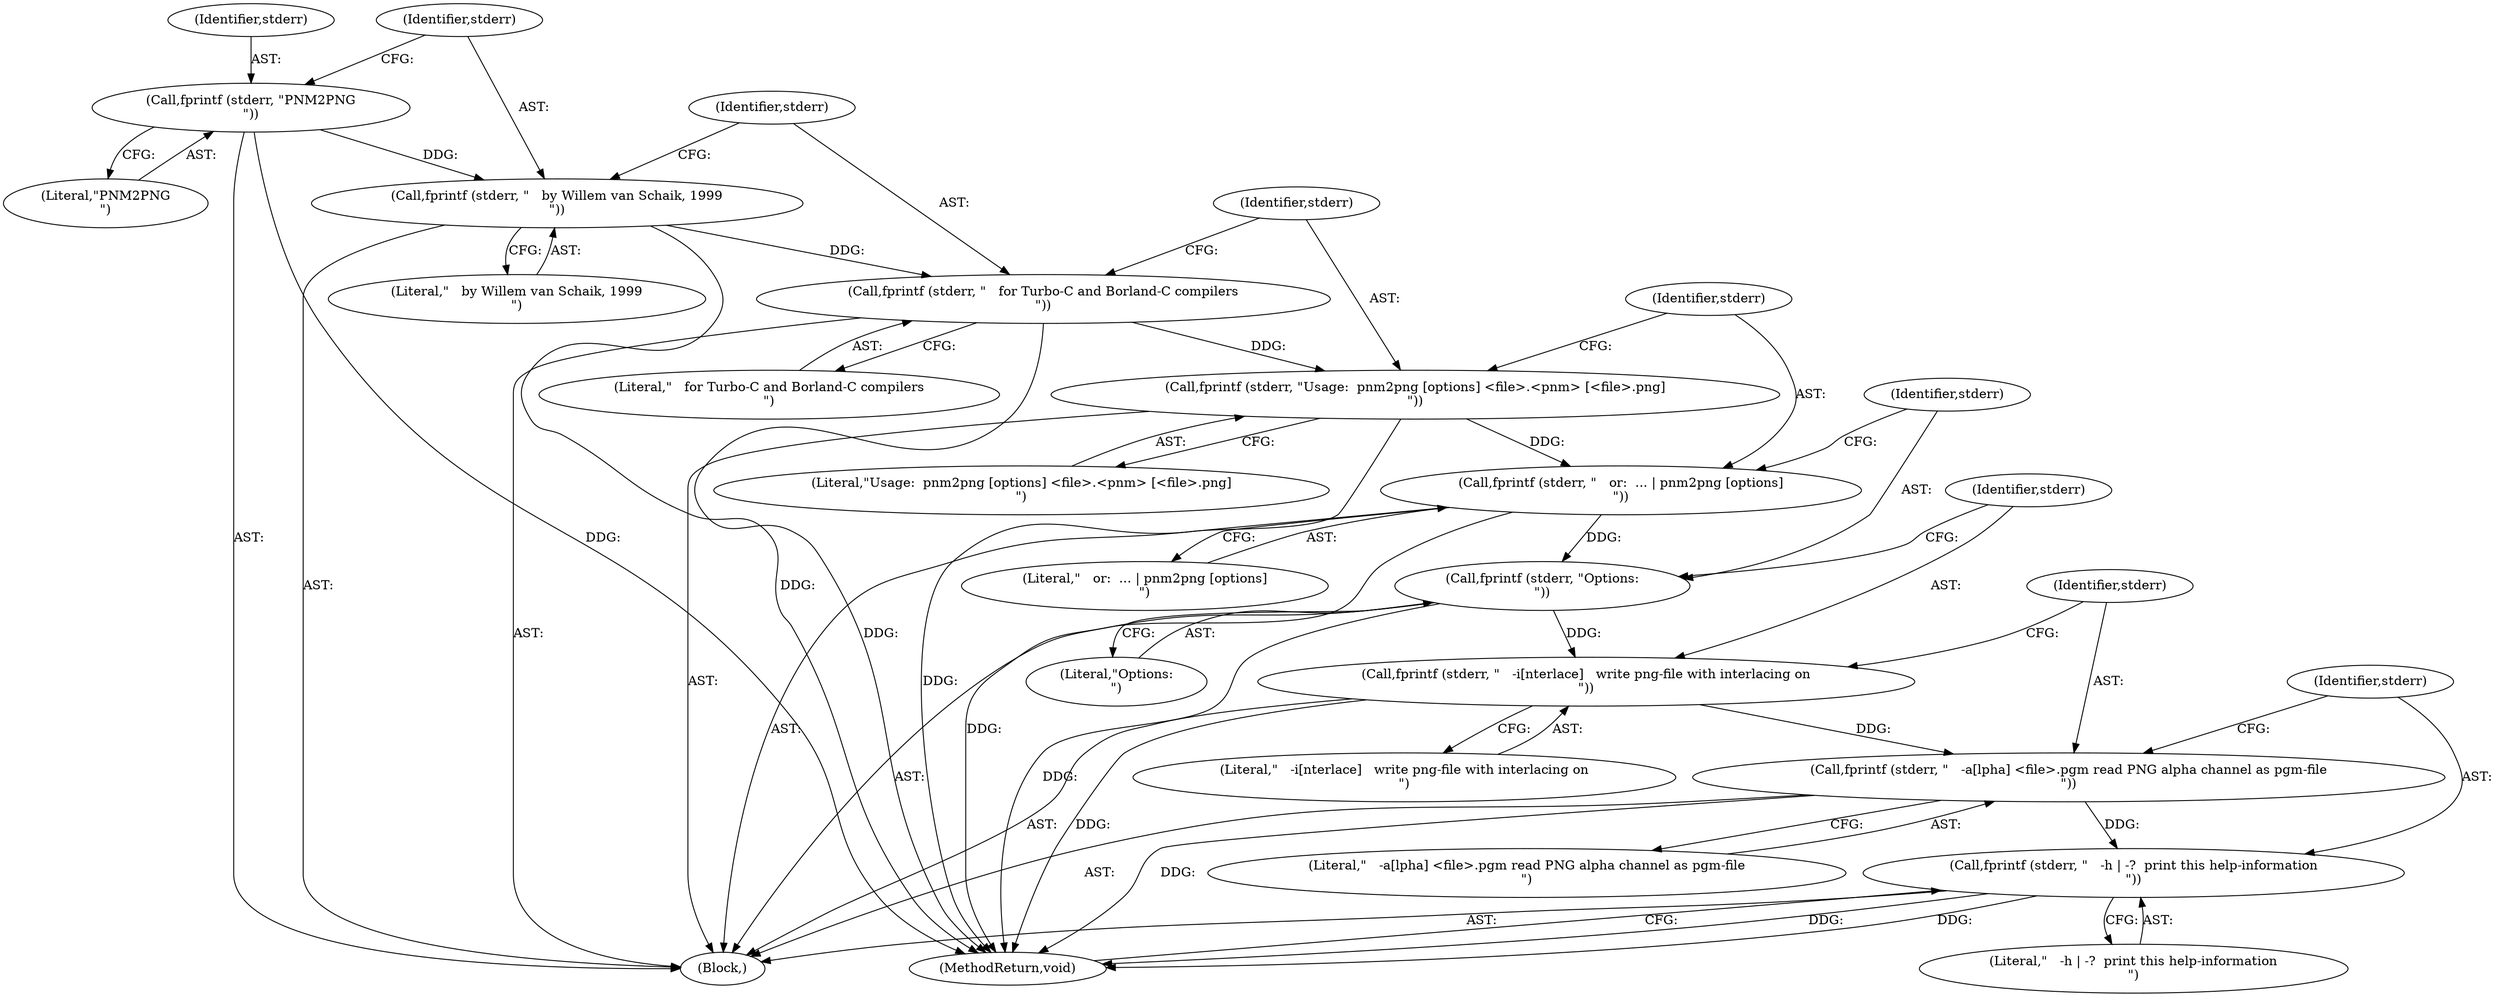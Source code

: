 digraph "1_Android_9d4853418ab2f754c2b63e091c29c5529b8b86ca_160@API" {
"1000114" [label="(Call,fprintf (stderr, \"   or:  ... | pnm2png [options]\n\"))"];
"1000111" [label="(Call,fprintf (stderr, \"Usage:  pnm2png [options] <file>.<pnm> [<file>.png]\n\"))"];
"1000108" [label="(Call,fprintf (stderr, \"   for Turbo-C and Borland-C compilers\n\"))"];
"1000105" [label="(Call,fprintf (stderr, \"   by Willem van Schaik, 1999\n\"))"];
"1000102" [label="(Call,fprintf (stderr, \"PNM2PNG\n\"))"];
"1000117" [label="(Call,fprintf (stderr, \"Options:\n\"))"];
"1000120" [label="(Call,fprintf (stderr, \"   -i[nterlace]   write png-file with interlacing on\n\"))"];
"1000123" [label="(Call,fprintf (stderr, \"   -a[lpha] <file>.pgm read PNG alpha channel as pgm-file\n\"))"];
"1000126" [label="(Call,fprintf (stderr, \"   -h | -?  print this help-information\n\"))"];
"1000101" [label="(Block,)"];
"1000117" [label="(Call,fprintf (stderr, \"Options:\n\"))"];
"1000119" [label="(Literal,\"Options:\n\")"];
"1000105" [label="(Call,fprintf (stderr, \"   by Willem van Schaik, 1999\n\"))"];
"1000110" [label="(Literal,\"   for Turbo-C and Borland-C compilers\n\")"];
"1000103" [label="(Identifier,stderr)"];
"1000108" [label="(Call,fprintf (stderr, \"   for Turbo-C and Borland-C compilers\n\"))"];
"1000115" [label="(Identifier,stderr)"];
"1000123" [label="(Call,fprintf (stderr, \"   -a[lpha] <file>.pgm read PNG alpha channel as pgm-file\n\"))"];
"1000118" [label="(Identifier,stderr)"];
"1000129" [label="(MethodReturn,void)"];
"1000113" [label="(Literal,\"Usage:  pnm2png [options] <file>.<pnm> [<file>.png]\n\")"];
"1000111" [label="(Call,fprintf (stderr, \"Usage:  pnm2png [options] <file>.<pnm> [<file>.png]\n\"))"];
"1000106" [label="(Identifier,stderr)"];
"1000112" [label="(Identifier,stderr)"];
"1000107" [label="(Literal,\"   by Willem van Schaik, 1999\n\")"];
"1000104" [label="(Literal,\"PNM2PNG\n\")"];
"1000122" [label="(Literal,\"   -i[nterlace]   write png-file with interlacing on\n\")"];
"1000128" [label="(Literal,\"   -h | -?  print this help-information\n\")"];
"1000126" [label="(Call,fprintf (stderr, \"   -h | -?  print this help-information\n\"))"];
"1000102" [label="(Call,fprintf (stderr, \"PNM2PNG\n\"))"];
"1000125" [label="(Literal,\"   -a[lpha] <file>.pgm read PNG alpha channel as pgm-file\n\")"];
"1000116" [label="(Literal,\"   or:  ... | pnm2png [options]\n\")"];
"1000120" [label="(Call,fprintf (stderr, \"   -i[nterlace]   write png-file with interlacing on\n\"))"];
"1000127" [label="(Identifier,stderr)"];
"1000114" [label="(Call,fprintf (stderr, \"   or:  ... | pnm2png [options]\n\"))"];
"1000121" [label="(Identifier,stderr)"];
"1000109" [label="(Identifier,stderr)"];
"1000124" [label="(Identifier,stderr)"];
"1000114" -> "1000101"  [label="AST: "];
"1000114" -> "1000116"  [label="CFG: "];
"1000115" -> "1000114"  [label="AST: "];
"1000116" -> "1000114"  [label="AST: "];
"1000118" -> "1000114"  [label="CFG: "];
"1000114" -> "1000129"  [label="DDG: "];
"1000111" -> "1000114"  [label="DDG: "];
"1000114" -> "1000117"  [label="DDG: "];
"1000111" -> "1000101"  [label="AST: "];
"1000111" -> "1000113"  [label="CFG: "];
"1000112" -> "1000111"  [label="AST: "];
"1000113" -> "1000111"  [label="AST: "];
"1000115" -> "1000111"  [label="CFG: "];
"1000111" -> "1000129"  [label="DDG: "];
"1000108" -> "1000111"  [label="DDG: "];
"1000108" -> "1000101"  [label="AST: "];
"1000108" -> "1000110"  [label="CFG: "];
"1000109" -> "1000108"  [label="AST: "];
"1000110" -> "1000108"  [label="AST: "];
"1000112" -> "1000108"  [label="CFG: "];
"1000108" -> "1000129"  [label="DDG: "];
"1000105" -> "1000108"  [label="DDG: "];
"1000105" -> "1000101"  [label="AST: "];
"1000105" -> "1000107"  [label="CFG: "];
"1000106" -> "1000105"  [label="AST: "];
"1000107" -> "1000105"  [label="AST: "];
"1000109" -> "1000105"  [label="CFG: "];
"1000105" -> "1000129"  [label="DDG: "];
"1000102" -> "1000105"  [label="DDG: "];
"1000102" -> "1000101"  [label="AST: "];
"1000102" -> "1000104"  [label="CFG: "];
"1000103" -> "1000102"  [label="AST: "];
"1000104" -> "1000102"  [label="AST: "];
"1000106" -> "1000102"  [label="CFG: "];
"1000102" -> "1000129"  [label="DDG: "];
"1000117" -> "1000101"  [label="AST: "];
"1000117" -> "1000119"  [label="CFG: "];
"1000118" -> "1000117"  [label="AST: "];
"1000119" -> "1000117"  [label="AST: "];
"1000121" -> "1000117"  [label="CFG: "];
"1000117" -> "1000129"  [label="DDG: "];
"1000117" -> "1000120"  [label="DDG: "];
"1000120" -> "1000101"  [label="AST: "];
"1000120" -> "1000122"  [label="CFG: "];
"1000121" -> "1000120"  [label="AST: "];
"1000122" -> "1000120"  [label="AST: "];
"1000124" -> "1000120"  [label="CFG: "];
"1000120" -> "1000129"  [label="DDG: "];
"1000120" -> "1000123"  [label="DDG: "];
"1000123" -> "1000101"  [label="AST: "];
"1000123" -> "1000125"  [label="CFG: "];
"1000124" -> "1000123"  [label="AST: "];
"1000125" -> "1000123"  [label="AST: "];
"1000127" -> "1000123"  [label="CFG: "];
"1000123" -> "1000129"  [label="DDG: "];
"1000123" -> "1000126"  [label="DDG: "];
"1000126" -> "1000101"  [label="AST: "];
"1000126" -> "1000128"  [label="CFG: "];
"1000127" -> "1000126"  [label="AST: "];
"1000128" -> "1000126"  [label="AST: "];
"1000129" -> "1000126"  [label="CFG: "];
"1000126" -> "1000129"  [label="DDG: "];
"1000126" -> "1000129"  [label="DDG: "];
}
